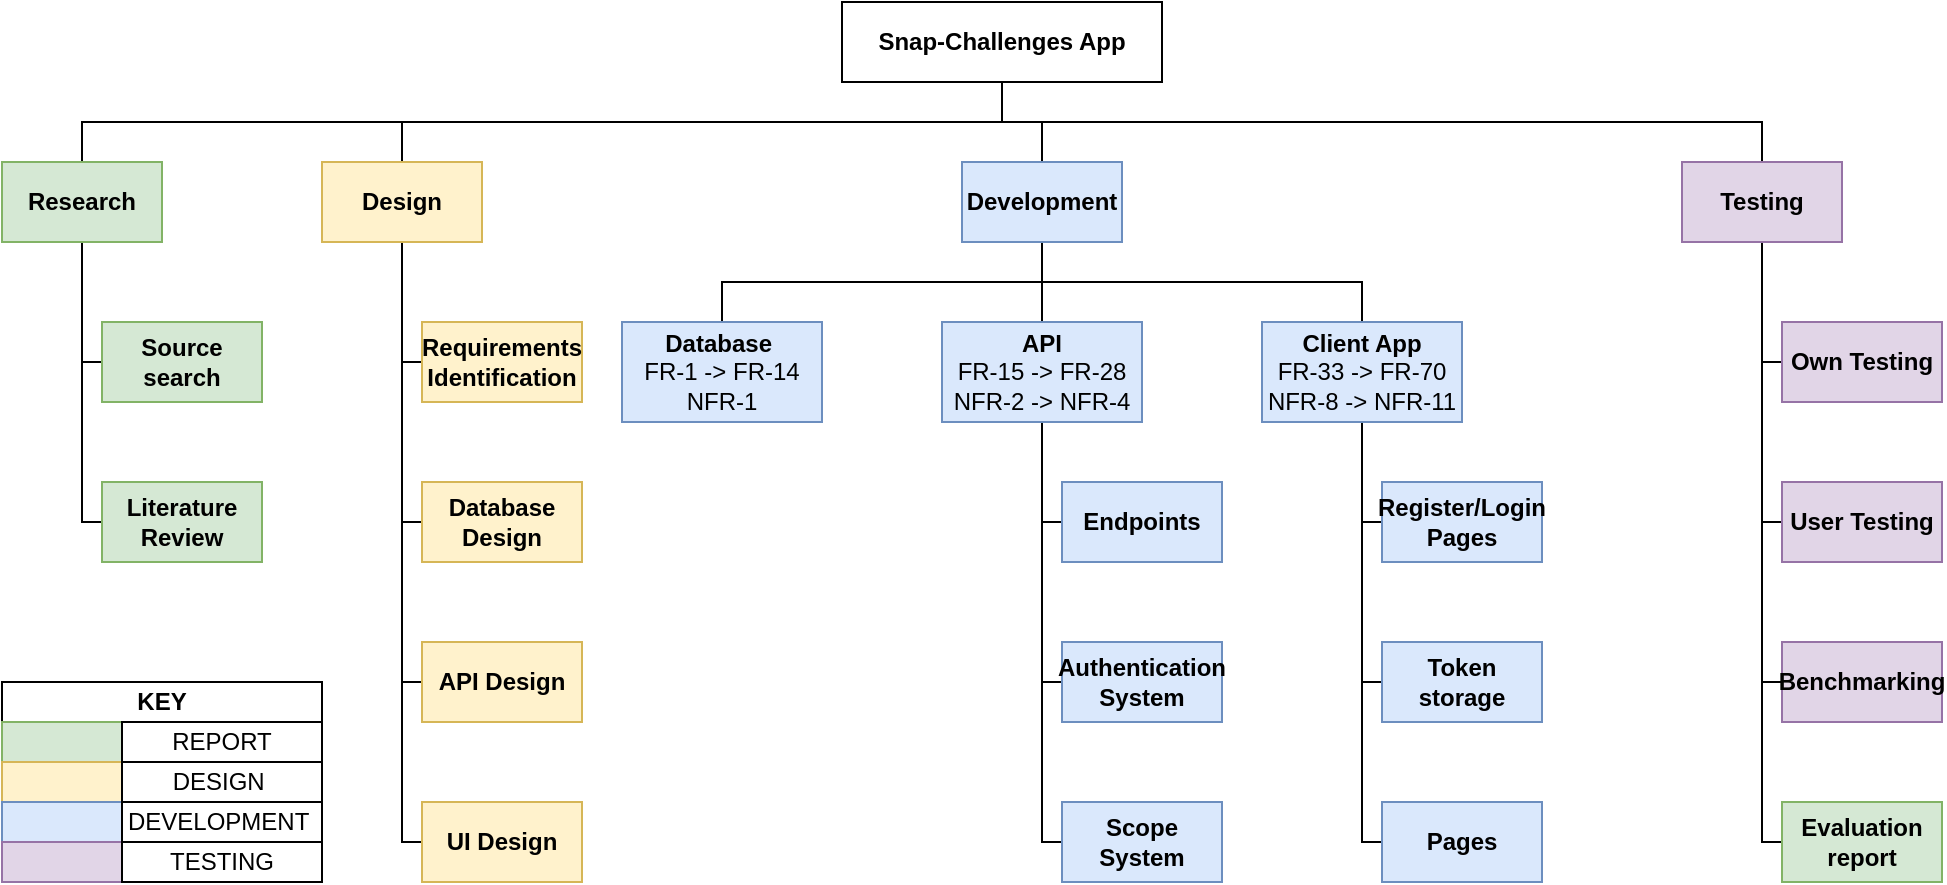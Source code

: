 <mxfile version="16.5.4"><diagram id="649-Ce8NYsFZu8p8aDgq" name="Page-1"><mxGraphModel dx="1273" dy="1353" grid="1" gridSize="10" guides="1" tooltips="1" connect="1" arrows="1" fold="1" page="1" pageScale="1" pageWidth="827" pageHeight="1169" math="0" shadow="0"><root><mxCell id="0"/><mxCell id="1" parent="0"/><mxCell id="vndSej10B91t7c5OViEe-17" style="edgeStyle=orthogonalEdgeStyle;rounded=0;orthogonalLoop=1;jettySize=auto;html=1;exitX=0.5;exitY=1;exitDx=0;exitDy=0;entryX=0.5;entryY=0;entryDx=0;entryDy=0;endArrow=none;endFill=0;fontStyle=1" edge="1" parent="1" source="vndSej10B91t7c5OViEe-1" target="vndSej10B91t7c5OViEe-2"><mxGeometry relative="1" as="geometry"/></mxCell><mxCell id="vndSej10B91t7c5OViEe-18" style="edgeStyle=orthogonalEdgeStyle;rounded=0;orthogonalLoop=1;jettySize=auto;html=1;exitX=0.5;exitY=1;exitDx=0;exitDy=0;entryX=0.5;entryY=0;entryDx=0;entryDy=0;endArrow=none;endFill=0;fontStyle=1" edge="1" parent="1" source="vndSej10B91t7c5OViEe-1" target="vndSej10B91t7c5OViEe-3"><mxGeometry relative="1" as="geometry"/></mxCell><mxCell id="vndSej10B91t7c5OViEe-39" style="edgeStyle=orthogonalEdgeStyle;rounded=0;orthogonalLoop=1;jettySize=auto;html=1;exitX=0.5;exitY=1;exitDx=0;exitDy=0;entryX=0.5;entryY=0;entryDx=0;entryDy=0;endArrow=none;endFill=0;fontStyle=1" edge="1" parent="1" source="vndSej10B91t7c5OViEe-1" target="vndSej10B91t7c5OViEe-19"><mxGeometry relative="1" as="geometry"/></mxCell><mxCell id="vndSej10B91t7c5OViEe-1" value="Snap-Challenges App" style="rounded=0;whiteSpace=wrap;html=1;fontStyle=1" vertex="1" parent="1"><mxGeometry x="460" y="80" width="160" height="40" as="geometry"/></mxCell><mxCell id="vndSej10B91t7c5OViEe-6" style="edgeStyle=orthogonalEdgeStyle;rounded=0;orthogonalLoop=1;jettySize=auto;html=1;exitX=0.5;exitY=1;exitDx=0;exitDy=0;entryX=0;entryY=0.5;entryDx=0;entryDy=0;endArrow=none;endFill=0;fontStyle=1;fillColor=#d5e8d4;strokeColor=#000000;" edge="1" parent="1" source="vndSej10B91t7c5OViEe-2" target="vndSej10B91t7c5OViEe-5"><mxGeometry relative="1" as="geometry"><Array as="points"><mxPoint x="80" y="340"/></Array></mxGeometry></mxCell><mxCell id="vndSej10B91t7c5OViEe-8" style="edgeStyle=orthogonalEdgeStyle;rounded=0;orthogonalLoop=1;jettySize=auto;html=1;exitX=0.5;exitY=1;exitDx=0;exitDy=0;entryX=0;entryY=0.5;entryDx=0;entryDy=0;endArrow=none;endFill=0;fontStyle=1;fillColor=#d5e8d4;strokeColor=#000000;" edge="1" parent="1" source="vndSej10B91t7c5OViEe-2" target="vndSej10B91t7c5OViEe-4"><mxGeometry relative="1" as="geometry"><Array as="points"><mxPoint x="80" y="260"/></Array></mxGeometry></mxCell><mxCell id="vndSej10B91t7c5OViEe-2" value="Research" style="rounded=0;whiteSpace=wrap;html=1;fontStyle=1;fillColor=#d5e8d4;strokeColor=#82b366;" vertex="1" parent="1"><mxGeometry x="40" y="160" width="80" height="40" as="geometry"/></mxCell><mxCell id="vndSej10B91t7c5OViEe-13" style="edgeStyle=orthogonalEdgeStyle;rounded=0;orthogonalLoop=1;jettySize=auto;html=1;exitX=0.5;exitY=1;exitDx=0;exitDy=0;entryX=0;entryY=0.5;entryDx=0;entryDy=0;endArrow=none;endFill=0;fontStyle=1" edge="1" parent="1" source="vndSej10B91t7c5OViEe-3" target="vndSej10B91t7c5OViEe-9"><mxGeometry relative="1" as="geometry"><Array as="points"><mxPoint x="240" y="260"/></Array></mxGeometry></mxCell><mxCell id="vndSej10B91t7c5OViEe-14" style="edgeStyle=orthogonalEdgeStyle;rounded=0;orthogonalLoop=1;jettySize=auto;html=1;exitX=0.5;exitY=1;exitDx=0;exitDy=0;entryX=0;entryY=0.5;entryDx=0;entryDy=0;endArrow=none;endFill=0;fontStyle=1" edge="1" parent="1" source="vndSej10B91t7c5OViEe-3" target="vndSej10B91t7c5OViEe-10"><mxGeometry relative="1" as="geometry"><Array as="points"><mxPoint x="240" y="340"/></Array></mxGeometry></mxCell><mxCell id="vndSej10B91t7c5OViEe-15" style="edgeStyle=orthogonalEdgeStyle;rounded=0;orthogonalLoop=1;jettySize=auto;html=1;exitX=0.5;exitY=1;exitDx=0;exitDy=0;entryX=0;entryY=0.5;entryDx=0;entryDy=0;endArrow=none;endFill=0;fontStyle=1" edge="1" parent="1" source="vndSej10B91t7c5OViEe-3" target="vndSej10B91t7c5OViEe-11"><mxGeometry relative="1" as="geometry"><Array as="points"><mxPoint x="240" y="420"/></Array></mxGeometry></mxCell><mxCell id="vndSej10B91t7c5OViEe-16" style="edgeStyle=orthogonalEdgeStyle;rounded=0;orthogonalLoop=1;jettySize=auto;html=1;exitX=0.5;exitY=1;exitDx=0;exitDy=0;entryX=0;entryY=0.5;entryDx=0;entryDy=0;endArrow=none;endFill=0;fontStyle=1" edge="1" parent="1" source="vndSej10B91t7c5OViEe-3" target="vndSej10B91t7c5OViEe-12"><mxGeometry relative="1" as="geometry"><Array as="points"><mxPoint x="240" y="500"/></Array></mxGeometry></mxCell><mxCell id="vndSej10B91t7c5OViEe-3" value="Design" style="rounded=0;whiteSpace=wrap;html=1;fontStyle=1;fillColor=#fff2cc;strokeColor=#d6b656;" vertex="1" parent="1"><mxGeometry x="200" y="160" width="80" height="40" as="geometry"/></mxCell><mxCell id="vndSej10B91t7c5OViEe-4" value="Source search" style="rounded=0;whiteSpace=wrap;html=1;fontStyle=1;fillColor=#d5e8d4;strokeColor=#82b366;" vertex="1" parent="1"><mxGeometry x="90" y="240" width="80" height="40" as="geometry"/></mxCell><mxCell id="vndSej10B91t7c5OViEe-5" value="Literature Review" style="rounded=0;whiteSpace=wrap;html=1;fontStyle=1;fillColor=#d5e8d4;strokeColor=#82b366;" vertex="1" parent="1"><mxGeometry x="90" y="320" width="80" height="40" as="geometry"/></mxCell><mxCell id="vndSej10B91t7c5OViEe-9" value="Requirements Identification" style="rounded=0;whiteSpace=wrap;html=1;fontStyle=1;fillColor=#fff2cc;strokeColor=#d6b656;" vertex="1" parent="1"><mxGeometry x="250" y="240" width="80" height="40" as="geometry"/></mxCell><mxCell id="vndSej10B91t7c5OViEe-10" value="Database Design" style="rounded=0;whiteSpace=wrap;html=1;fontStyle=1;fillColor=#fff2cc;strokeColor=#d6b656;" vertex="1" parent="1"><mxGeometry x="250" y="320" width="80" height="40" as="geometry"/></mxCell><mxCell id="vndSej10B91t7c5OViEe-11" value="API Design" style="rounded=0;whiteSpace=wrap;html=1;fontStyle=1;fillColor=#fff2cc;strokeColor=#d6b656;" vertex="1" parent="1"><mxGeometry x="250" y="400" width="80" height="40" as="geometry"/></mxCell><mxCell id="vndSej10B91t7c5OViEe-12" value="UI Design" style="rounded=0;whiteSpace=wrap;html=1;fontStyle=1;fillColor=#fff2cc;strokeColor=#d6b656;" vertex="1" parent="1"><mxGeometry x="250" y="480" width="80" height="40" as="geometry"/></mxCell><mxCell id="vndSej10B91t7c5OViEe-23" style="edgeStyle=orthogonalEdgeStyle;rounded=0;orthogonalLoop=1;jettySize=auto;html=1;exitX=0.5;exitY=1;exitDx=0;exitDy=0;entryX=0.5;entryY=0;entryDx=0;entryDy=0;endArrow=none;endFill=0;fontStyle=1" edge="1" parent="1" source="vndSej10B91t7c5OViEe-19" target="vndSej10B91t7c5OViEe-21"><mxGeometry relative="1" as="geometry"/></mxCell><mxCell id="vndSej10B91t7c5OViEe-24" style="edgeStyle=orthogonalEdgeStyle;rounded=0;orthogonalLoop=1;jettySize=auto;html=1;exitX=0.5;exitY=1;exitDx=0;exitDy=0;entryX=0.5;entryY=0;entryDx=0;entryDy=0;endArrow=none;endFill=0;fontStyle=1" edge="1" parent="1" source="vndSej10B91t7c5OViEe-19" target="vndSej10B91t7c5OViEe-20"><mxGeometry relative="1" as="geometry"/></mxCell><mxCell id="vndSej10B91t7c5OViEe-25" style="edgeStyle=orthogonalEdgeStyle;rounded=0;orthogonalLoop=1;jettySize=auto;html=1;exitX=0.5;exitY=1;exitDx=0;exitDy=0;entryX=0.5;entryY=0;entryDx=0;entryDy=0;endArrow=none;endFill=0;fontStyle=1" edge="1" parent="1" source="vndSej10B91t7c5OViEe-19" target="vndSej10B91t7c5OViEe-22"><mxGeometry relative="1" as="geometry"/></mxCell><mxCell id="vndSej10B91t7c5OViEe-19" value="Development" style="rounded=0;whiteSpace=wrap;html=1;fontStyle=1;fillColor=#dae8fc;strokeColor=#6c8ebf;" vertex="1" parent="1"><mxGeometry x="520" y="160" width="80" height="40" as="geometry"/></mxCell><mxCell id="vndSej10B91t7c5OViEe-20" value="&lt;span&gt;Database&amp;nbsp;&lt;/span&gt;&lt;br&gt;&lt;span style=&quot;font-weight: normal&quot;&gt;FR-1 -&amp;gt; FR-14&lt;br&gt;NFR-1&lt;/span&gt;" style="rounded=0;whiteSpace=wrap;html=1;fontStyle=1;fillColor=#dae8fc;strokeColor=#6c8ebf;" vertex="1" parent="1"><mxGeometry x="350" y="240" width="100" height="50" as="geometry"/></mxCell><mxCell id="vndSej10B91t7c5OViEe-30" style="edgeStyle=orthogonalEdgeStyle;rounded=0;orthogonalLoop=1;jettySize=auto;html=1;exitX=0.5;exitY=1;exitDx=0;exitDy=0;entryX=0;entryY=0.5;entryDx=0;entryDy=0;endArrow=none;endFill=0;fontStyle=1" edge="1" parent="1" source="vndSej10B91t7c5OViEe-21" target="vndSej10B91t7c5OViEe-27"><mxGeometry relative="1" as="geometry"><Array as="points"><mxPoint x="560" y="340"/></Array></mxGeometry></mxCell><mxCell id="vndSej10B91t7c5OViEe-31" style="edgeStyle=orthogonalEdgeStyle;rounded=0;orthogonalLoop=1;jettySize=auto;html=1;exitX=0.5;exitY=1;exitDx=0;exitDy=0;entryX=0;entryY=0.5;entryDx=0;entryDy=0;endArrow=none;endFill=0;fontStyle=1" edge="1" parent="1" source="vndSej10B91t7c5OViEe-21" target="vndSej10B91t7c5OViEe-29"><mxGeometry relative="1" as="geometry"><Array as="points"><mxPoint x="560" y="420"/></Array></mxGeometry></mxCell><mxCell id="vndSej10B91t7c5OViEe-32" style="edgeStyle=orthogonalEdgeStyle;rounded=0;orthogonalLoop=1;jettySize=auto;html=1;exitX=0.5;exitY=1;exitDx=0;exitDy=0;entryX=0;entryY=0.5;entryDx=0;entryDy=0;endArrow=none;endFill=0;fontStyle=1" edge="1" parent="1" source="vndSej10B91t7c5OViEe-21" target="vndSej10B91t7c5OViEe-28"><mxGeometry relative="1" as="geometry"><Array as="points"><mxPoint x="560" y="500"/></Array></mxGeometry></mxCell><mxCell id="vndSej10B91t7c5OViEe-21" value="&lt;span&gt;API&lt;/span&gt;&lt;br&gt;&lt;span style=&quot;font-weight: normal&quot;&gt;FR-15 -&amp;gt; FR-28&lt;br&gt;NFR-2 -&amp;gt; NFR-4&lt;/span&gt;" style="rounded=0;whiteSpace=wrap;html=1;fontStyle=1;fillColor=#dae8fc;strokeColor=#6c8ebf;" vertex="1" parent="1"><mxGeometry x="510" y="240" width="100" height="50" as="geometry"/></mxCell><mxCell id="vndSej10B91t7c5OViEe-36" style="edgeStyle=orthogonalEdgeStyle;rounded=0;orthogonalLoop=1;jettySize=auto;html=1;exitX=0.5;exitY=1;exitDx=0;exitDy=0;entryX=0;entryY=0.5;entryDx=0;entryDy=0;endArrow=none;endFill=0;fontStyle=1" edge="1" parent="1" source="vndSej10B91t7c5OViEe-22" target="vndSej10B91t7c5OViEe-33"><mxGeometry relative="1" as="geometry"><Array as="points"><mxPoint x="720" y="340"/></Array></mxGeometry></mxCell><mxCell id="vndSej10B91t7c5OViEe-37" style="edgeStyle=orthogonalEdgeStyle;rounded=0;orthogonalLoop=1;jettySize=auto;html=1;exitX=0.5;exitY=1;exitDx=0;exitDy=0;entryX=0;entryY=0.5;entryDx=0;entryDy=0;endArrow=none;endFill=0;fontStyle=1" edge="1" parent="1" source="vndSej10B91t7c5OViEe-22" target="vndSej10B91t7c5OViEe-34"><mxGeometry relative="1" as="geometry"><Array as="points"><mxPoint x="720" y="420"/></Array></mxGeometry></mxCell><mxCell id="vndSej10B91t7c5OViEe-38" style="edgeStyle=orthogonalEdgeStyle;rounded=0;orthogonalLoop=1;jettySize=auto;html=1;exitX=0.5;exitY=1;exitDx=0;exitDy=0;entryX=0;entryY=0.5;entryDx=0;entryDy=0;endArrow=none;endFill=0;fontStyle=1" edge="1" parent="1" source="vndSej10B91t7c5OViEe-22" target="vndSej10B91t7c5OViEe-35"><mxGeometry relative="1" as="geometry"><Array as="points"><mxPoint x="720" y="500"/></Array></mxGeometry></mxCell><mxCell id="vndSej10B91t7c5OViEe-22" value="&lt;span&gt;Client App&lt;br&gt;&lt;/span&gt;&lt;span style=&quot;font-weight: normal&quot;&gt;FR-33 -&amp;gt; FR-70&lt;br&gt;NFR-8 -&amp;gt; NFR-11&lt;/span&gt;" style="rounded=0;whiteSpace=wrap;html=1;fontStyle=1;fillColor=#dae8fc;strokeColor=#6c8ebf;" vertex="1" parent="1"><mxGeometry x="670" y="240" width="100" height="50" as="geometry"/></mxCell><mxCell id="vndSej10B91t7c5OViEe-27" value="Endpoints" style="rounded=0;whiteSpace=wrap;html=1;fontStyle=1;fillColor=#dae8fc;strokeColor=#6c8ebf;" vertex="1" parent="1"><mxGeometry x="570" y="320" width="80" height="40" as="geometry"/></mxCell><mxCell id="vndSej10B91t7c5OViEe-28" value="Scope System" style="rounded=0;whiteSpace=wrap;html=1;fontStyle=1;fillColor=#dae8fc;strokeColor=#6c8ebf;" vertex="1" parent="1"><mxGeometry x="570" y="480" width="80" height="40" as="geometry"/></mxCell><mxCell id="vndSej10B91t7c5OViEe-29" value="Authentication&lt;br&gt;System" style="rounded=0;whiteSpace=wrap;html=1;fontStyle=1;fillColor=#dae8fc;strokeColor=#6c8ebf;" vertex="1" parent="1"><mxGeometry x="570" y="400" width="80" height="40" as="geometry"/></mxCell><mxCell id="vndSej10B91t7c5OViEe-33" value="Register/Login&lt;br&gt;Pages" style="rounded=0;whiteSpace=wrap;html=1;fontStyle=1;fillColor=#dae8fc;strokeColor=#6c8ebf;" vertex="1" parent="1"><mxGeometry x="730" y="320" width="80" height="40" as="geometry"/></mxCell><mxCell id="vndSej10B91t7c5OViEe-34" value="Token storage" style="rounded=0;whiteSpace=wrap;html=1;fontStyle=1;fillColor=#dae8fc;strokeColor=#6c8ebf;" vertex="1" parent="1"><mxGeometry x="730" y="400" width="80" height="40" as="geometry"/></mxCell><mxCell id="vndSej10B91t7c5OViEe-35" value="Pages" style="rounded=0;whiteSpace=wrap;html=1;fontStyle=1;fillColor=#dae8fc;strokeColor=#6c8ebf;" vertex="1" parent="1"><mxGeometry x="730" y="480" width="80" height="40" as="geometry"/></mxCell><mxCell id="vndSej10B91t7c5OViEe-45" style="edgeStyle=orthogonalEdgeStyle;rounded=0;orthogonalLoop=1;jettySize=auto;html=1;exitX=0.5;exitY=1;exitDx=0;exitDy=0;entryX=0;entryY=0.5;entryDx=0;entryDy=0;endArrow=none;endFill=0;fontStyle=1" edge="1" parent="1" source="vndSej10B91t7c5OViEe-40" target="vndSej10B91t7c5OViEe-41"><mxGeometry relative="1" as="geometry"><Array as="points"><mxPoint x="920" y="260"/></Array></mxGeometry></mxCell><mxCell id="vndSej10B91t7c5OViEe-46" style="edgeStyle=orthogonalEdgeStyle;rounded=0;orthogonalLoop=1;jettySize=auto;html=1;exitX=0.5;exitY=1;exitDx=0;exitDy=0;entryX=0;entryY=0.5;entryDx=0;entryDy=0;endArrow=none;endFill=0;fontStyle=1" edge="1" parent="1" source="vndSej10B91t7c5OViEe-40" target="vndSej10B91t7c5OViEe-42"><mxGeometry relative="1" as="geometry"><Array as="points"><mxPoint x="920" y="340"/></Array></mxGeometry></mxCell><mxCell id="vndSej10B91t7c5OViEe-47" style="edgeStyle=orthogonalEdgeStyle;rounded=0;orthogonalLoop=1;jettySize=auto;html=1;exitX=0.5;exitY=1;exitDx=0;exitDy=0;entryX=0;entryY=0.5;entryDx=0;entryDy=0;endArrow=none;endFill=0;fontStyle=1" edge="1" parent="1" source="vndSej10B91t7c5OViEe-40" target="vndSej10B91t7c5OViEe-43"><mxGeometry relative="1" as="geometry"><Array as="points"><mxPoint x="920" y="420"/></Array></mxGeometry></mxCell><mxCell id="vndSej10B91t7c5OViEe-48" style="edgeStyle=orthogonalEdgeStyle;rounded=0;orthogonalLoop=1;jettySize=auto;html=1;exitX=0.5;exitY=1;exitDx=0;exitDy=0;entryX=0;entryY=0.5;entryDx=0;entryDy=0;endArrow=none;endFill=0;fontStyle=1" edge="1" parent="1" source="vndSej10B91t7c5OViEe-40" target="vndSej10B91t7c5OViEe-44"><mxGeometry relative="1" as="geometry"><Array as="points"><mxPoint x="920" y="500"/></Array></mxGeometry></mxCell><mxCell id="vndSej10B91t7c5OViEe-49" style="edgeStyle=orthogonalEdgeStyle;rounded=0;orthogonalLoop=1;jettySize=auto;html=1;exitX=0.5;exitY=0;exitDx=0;exitDy=0;entryX=0.5;entryY=1;entryDx=0;entryDy=0;endArrow=none;endFill=0;fontStyle=1" edge="1" parent="1" source="vndSej10B91t7c5OViEe-40" target="vndSej10B91t7c5OViEe-1"><mxGeometry relative="1" as="geometry"/></mxCell><mxCell id="vndSej10B91t7c5OViEe-40" value="Testing" style="rounded=0;whiteSpace=wrap;html=1;fontStyle=1;fillColor=#e1d5e7;strokeColor=#9673a6;" vertex="1" parent="1"><mxGeometry x="880" y="160" width="80" height="40" as="geometry"/></mxCell><mxCell id="vndSej10B91t7c5OViEe-41" value="Own Testing" style="rounded=0;whiteSpace=wrap;html=1;fontStyle=1;fillColor=#e1d5e7;strokeColor=#9673a6;" vertex="1" parent="1"><mxGeometry x="930" y="240" width="80" height="40" as="geometry"/></mxCell><mxCell id="vndSej10B91t7c5OViEe-42" value="User Testing" style="rounded=0;whiteSpace=wrap;html=1;fontStyle=1;fillColor=#e1d5e7;strokeColor=#9673a6;" vertex="1" parent="1"><mxGeometry x="930" y="320" width="80" height="40" as="geometry"/></mxCell><mxCell id="vndSej10B91t7c5OViEe-43" value="Benchmarking" style="rounded=0;whiteSpace=wrap;html=1;fontStyle=1;fillColor=#e1d5e7;strokeColor=#9673a6;" vertex="1" parent="1"><mxGeometry x="930" y="400" width="80" height="40" as="geometry"/></mxCell><mxCell id="vndSej10B91t7c5OViEe-44" value="Evaluation report" style="rounded=0;whiteSpace=wrap;html=1;fontStyle=1;fillColor=#d5e8d4;strokeColor=#82b366;" vertex="1" parent="1"><mxGeometry x="930" y="480" width="80" height="40" as="geometry"/></mxCell><mxCell id="vndSej10B91t7c5OViEe-59" value="" style="group" vertex="1" connectable="0" parent="1"><mxGeometry x="40" y="420" width="160" height="100" as="geometry"/></mxCell><mxCell id="vndSej10B91t7c5OViEe-50" value="&lt;b&gt;KEY&lt;/b&gt;" style="rounded=0;whiteSpace=wrap;html=1;" vertex="1" parent="vndSej10B91t7c5OViEe-59"><mxGeometry width="160" height="20" as="geometry"/></mxCell><mxCell id="vndSej10B91t7c5OViEe-51" value="" style="rounded=0;whiteSpace=wrap;html=1;fillColor=#d5e8d4;strokeColor=#82b366;" vertex="1" parent="vndSej10B91t7c5OViEe-59"><mxGeometry y="20" width="60" height="20" as="geometry"/></mxCell><mxCell id="vndSej10B91t7c5OViEe-52" value="" style="rounded=0;whiteSpace=wrap;html=1;fillColor=#fff2cc;strokeColor=#d6b656;" vertex="1" parent="vndSej10B91t7c5OViEe-59"><mxGeometry y="40" width="60" height="20" as="geometry"/></mxCell><mxCell id="vndSej10B91t7c5OViEe-53" value="" style="rounded=0;whiteSpace=wrap;html=1;fillColor=#dae8fc;strokeColor=#6c8ebf;" vertex="1" parent="vndSej10B91t7c5OViEe-59"><mxGeometry y="60" width="60" height="20" as="geometry"/></mxCell><mxCell id="vndSej10B91t7c5OViEe-54" value="" style="rounded=0;whiteSpace=wrap;html=1;fillColor=#e1d5e7;strokeColor=#9673a6;" vertex="1" parent="vndSej10B91t7c5OViEe-59"><mxGeometry y="80" width="60" height="20" as="geometry"/></mxCell><mxCell id="vndSej10B91t7c5OViEe-55" value="REPORT" style="rounded=0;whiteSpace=wrap;html=1;" vertex="1" parent="vndSej10B91t7c5OViEe-59"><mxGeometry x="60" y="20" width="100" height="20" as="geometry"/></mxCell><mxCell id="vndSej10B91t7c5OViEe-56" value="DESIGN&amp;nbsp;" style="rounded=0;whiteSpace=wrap;html=1;" vertex="1" parent="vndSej10B91t7c5OViEe-59"><mxGeometry x="60" y="40" width="100" height="20" as="geometry"/></mxCell><mxCell id="vndSej10B91t7c5OViEe-57" value="DEVELOPMENT&amp;nbsp;" style="rounded=0;whiteSpace=wrap;html=1;" vertex="1" parent="vndSej10B91t7c5OViEe-59"><mxGeometry x="60" y="60" width="100" height="20" as="geometry"/></mxCell><mxCell id="vndSej10B91t7c5OViEe-58" value="TESTING" style="rounded=0;whiteSpace=wrap;html=1;" vertex="1" parent="vndSej10B91t7c5OViEe-59"><mxGeometry x="60" y="80" width="100" height="20" as="geometry"/></mxCell></root></mxGraphModel></diagram></mxfile>